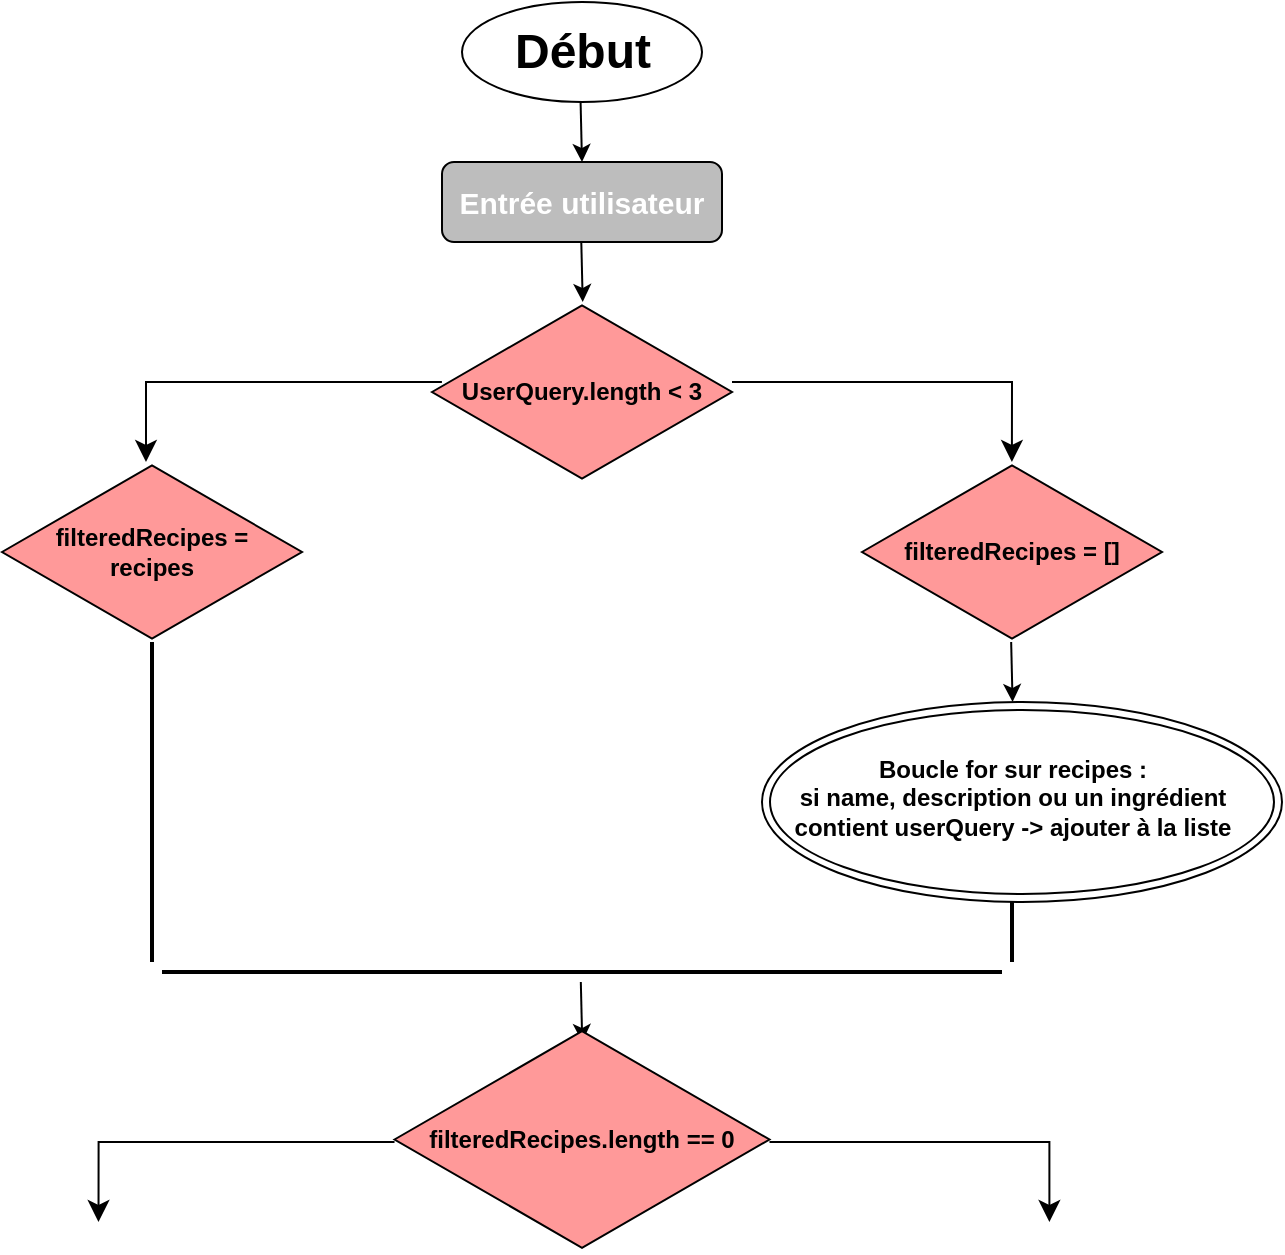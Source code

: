 <mxfile version="27.0.5">
  <diagram id="C5RBs43oDa-KdzZeNtuy" name="Page-1">
    <mxGraphModel dx="1626" dy="901" grid="1" gridSize="10" guides="1" tooltips="1" connect="1" arrows="1" fold="1" page="1" pageScale="1" pageWidth="827" pageHeight="1169" math="0" shadow="0">
      <root>
        <mxCell id="WIyWlLk6GJQsqaUBKTNV-0" />
        <mxCell id="WIyWlLk6GJQsqaUBKTNV-1" parent="WIyWlLk6GJQsqaUBKTNV-0" />
        <mxCell id="BaLjIKHQeb6vS30PU7nf-0" value="" style="ellipse;whiteSpace=wrap;html=1;" vertex="1" parent="WIyWlLk6GJQsqaUBKTNV-1">
          <mxGeometry x="340" y="40" width="120" height="50" as="geometry" />
        </mxCell>
        <mxCell id="BaLjIKHQeb6vS30PU7nf-2" value="Début" style="text;strokeColor=none;fillColor=none;html=1;fontSize=24;fontStyle=1;verticalAlign=middle;align=center;" vertex="1" parent="WIyWlLk6GJQsqaUBKTNV-1">
          <mxGeometry x="350" y="45" width="100" height="40" as="geometry" />
        </mxCell>
        <mxCell id="BaLjIKHQeb6vS30PU7nf-3" value="" style="endArrow=classic;html=1;rounded=0;" edge="1" parent="WIyWlLk6GJQsqaUBKTNV-1">
          <mxGeometry width="50" height="50" relative="1" as="geometry">
            <mxPoint x="399.29" y="90" as="sourcePoint" />
            <mxPoint x="400" y="120" as="targetPoint" />
          </mxGeometry>
        </mxCell>
        <mxCell id="BaLjIKHQeb6vS30PU7nf-4" value="" style="rounded=1;whiteSpace=wrap;html=1;fillColor=#BDBDBD;" vertex="1" parent="WIyWlLk6GJQsqaUBKTNV-1">
          <mxGeometry x="330" y="120" width="140" height="40" as="geometry" />
        </mxCell>
        <mxCell id="BaLjIKHQeb6vS30PU7nf-5" value="&lt;font style=&quot;font-size: 15px; color: rgb(255, 255, 255);&quot;&gt;&lt;b&gt;Entrée utilisateur&lt;/b&gt;&lt;/font&gt;" style="text;html=1;align=center;verticalAlign=middle;whiteSpace=wrap;rounded=0;" vertex="1" parent="WIyWlLk6GJQsqaUBKTNV-1">
          <mxGeometry x="335" y="125" width="130" height="30" as="geometry" />
        </mxCell>
        <mxCell id="BaLjIKHQeb6vS30PU7nf-6" value="" style="endArrow=classic;html=1;rounded=0;" edge="1" parent="WIyWlLk6GJQsqaUBKTNV-1">
          <mxGeometry width="50" height="50" relative="1" as="geometry">
            <mxPoint x="399.65" y="160" as="sourcePoint" />
            <mxPoint x="400.36" y="190" as="targetPoint" />
          </mxGeometry>
        </mxCell>
        <mxCell id="BaLjIKHQeb6vS30PU7nf-7" value="" style="html=1;whiteSpace=wrap;aspect=fixed;shape=isoRectangle;fillColor=#FF9999;" vertex="1" parent="WIyWlLk6GJQsqaUBKTNV-1">
          <mxGeometry x="325" y="190" width="150" height="90" as="geometry" />
        </mxCell>
        <mxCell id="BaLjIKHQeb6vS30PU7nf-8" value="&lt;b style=&quot;&quot;&gt;&lt;font style=&quot;color: rgb(1, 1, 1);&quot;&gt;UserQuery.length &amp;lt; 3&lt;/font&gt;&lt;/b&gt;" style="text;html=1;align=center;verticalAlign=middle;whiteSpace=wrap;rounded=0;" vertex="1" parent="WIyWlLk6GJQsqaUBKTNV-1">
          <mxGeometry x="335" y="220" width="130" height="30" as="geometry" />
        </mxCell>
        <mxCell id="BaLjIKHQeb6vS30PU7nf-12" value="" style="edgeStyle=segmentEdgeStyle;endArrow=classic;html=1;curved=0;rounded=0;endSize=8;startSize=8;exitX=0.033;exitY=0.444;exitDx=0;exitDy=0;exitPerimeter=0;" edge="1" parent="WIyWlLk6GJQsqaUBKTNV-1" source="BaLjIKHQeb6vS30PU7nf-7">
          <mxGeometry width="50" height="50" relative="1" as="geometry">
            <mxPoint x="260" y="229.78" as="sourcePoint" />
            <mxPoint x="182" y="270" as="targetPoint" />
          </mxGeometry>
        </mxCell>
        <mxCell id="BaLjIKHQeb6vS30PU7nf-13" value="" style="html=1;whiteSpace=wrap;aspect=fixed;shape=isoRectangle;fillColor=#FF9999;" vertex="1" parent="WIyWlLk6GJQsqaUBKTNV-1">
          <mxGeometry x="110" y="270" width="150" height="90" as="geometry" />
        </mxCell>
        <mxCell id="BaLjIKHQeb6vS30PU7nf-14" value="&lt;font color=&quot;#010101&quot;&gt;&lt;b&gt;filteredRecipes = recipes&lt;/b&gt;&lt;/font&gt;" style="text;html=1;align=center;verticalAlign=middle;whiteSpace=wrap;rounded=0;" vertex="1" parent="WIyWlLk6GJQsqaUBKTNV-1">
          <mxGeometry x="120" y="300" width="130" height="30" as="geometry" />
        </mxCell>
        <mxCell id="BaLjIKHQeb6vS30PU7nf-15" value="" style="edgeStyle=segmentEdgeStyle;endArrow=classic;html=1;curved=0;rounded=0;endSize=8;startSize=8;" edge="1" parent="WIyWlLk6GJQsqaUBKTNV-1">
          <mxGeometry width="50" height="50" relative="1" as="geometry">
            <mxPoint x="475" y="230" as="sourcePoint" />
            <mxPoint x="614.95" y="270" as="targetPoint" />
            <Array as="points">
              <mxPoint x="615" y="230" />
            </Array>
          </mxGeometry>
        </mxCell>
        <mxCell id="BaLjIKHQeb6vS30PU7nf-16" value="" style="html=1;whiteSpace=wrap;aspect=fixed;shape=isoRectangle;fillColor=#FF9999;" vertex="1" parent="WIyWlLk6GJQsqaUBKTNV-1">
          <mxGeometry x="540" y="270" width="150" height="90" as="geometry" />
        </mxCell>
        <mxCell id="BaLjIKHQeb6vS30PU7nf-17" value="&lt;font color=&quot;#010101&quot;&gt;&lt;b&gt;filteredRecipes = []&lt;/b&gt;&lt;/font&gt;" style="text;html=1;align=center;verticalAlign=middle;whiteSpace=wrap;rounded=0;" vertex="1" parent="WIyWlLk6GJQsqaUBKTNV-1">
          <mxGeometry x="550" y="300" width="130" height="30" as="geometry" />
        </mxCell>
        <mxCell id="BaLjIKHQeb6vS30PU7nf-18" value="" style="endArrow=classic;html=1;rounded=0;" edge="1" parent="WIyWlLk6GJQsqaUBKTNV-1">
          <mxGeometry width="50" height="50" relative="1" as="geometry">
            <mxPoint x="614.58" y="360" as="sourcePoint" />
            <mxPoint x="615.29" y="390" as="targetPoint" />
          </mxGeometry>
        </mxCell>
        <mxCell id="BaLjIKHQeb6vS30PU7nf-19" value="" style="ellipse;shape=doubleEllipse;whiteSpace=wrap;html=1;" vertex="1" parent="WIyWlLk6GJQsqaUBKTNV-1">
          <mxGeometry x="490" y="390" width="260" height="100" as="geometry" />
        </mxCell>
        <mxCell id="BaLjIKHQeb6vS30PU7nf-20" value="&lt;font color=&quot;#010101&quot;&gt;&lt;b&gt;Boucle for sur recipes :&lt;/b&gt;&lt;/font&gt;&lt;div&gt;&lt;font color=&quot;#010101&quot;&gt;&lt;b&gt;si name, description ou un ingrédient contient userQuery -&amp;gt; ajouter à la liste&lt;br&gt;&lt;/b&gt;&lt;/font&gt;&lt;div&gt;&lt;font color=&quot;#010101&quot;&gt;&lt;b&gt;&lt;br&gt;&lt;/b&gt;&lt;/font&gt;&lt;/div&gt;&lt;/div&gt;" style="text;html=1;align=center;verticalAlign=middle;whiteSpace=wrap;rounded=0;" vertex="1" parent="WIyWlLk6GJQsqaUBKTNV-1">
          <mxGeometry x="502.5" y="430" width="225" height="30" as="geometry" />
        </mxCell>
        <mxCell id="BaLjIKHQeb6vS30PU7nf-27" value="" style="line;strokeWidth=2;direction=south;html=1;" vertex="1" parent="WIyWlLk6GJQsqaUBKTNV-1">
          <mxGeometry x="180" y="360" width="10" height="160" as="geometry" />
        </mxCell>
        <mxCell id="BaLjIKHQeb6vS30PU7nf-28" value="" style="line;strokeWidth=2;direction=south;html=1;" vertex="1" parent="WIyWlLk6GJQsqaUBKTNV-1">
          <mxGeometry x="610" y="490" width="10" height="30" as="geometry" />
        </mxCell>
        <mxCell id="BaLjIKHQeb6vS30PU7nf-29" value="" style="line;strokeWidth=2;html=1;" vertex="1" parent="WIyWlLk6GJQsqaUBKTNV-1">
          <mxGeometry x="190" y="520" width="420" height="10" as="geometry" />
        </mxCell>
        <mxCell id="BaLjIKHQeb6vS30PU7nf-30" value="" style="endArrow=classic;html=1;rounded=0;" edge="1" parent="WIyWlLk6GJQsqaUBKTNV-1">
          <mxGeometry width="50" height="50" relative="1" as="geometry">
            <mxPoint x="399.41" y="530" as="sourcePoint" />
            <mxPoint x="400.12" y="560" as="targetPoint" />
          </mxGeometry>
        </mxCell>
        <mxCell id="BaLjIKHQeb6vS30PU7nf-31" value="" style="html=1;whiteSpace=wrap;aspect=fixed;shape=isoRectangle;fillColor=#FF9999;" vertex="1" parent="WIyWlLk6GJQsqaUBKTNV-1">
          <mxGeometry x="306.25" y="552.5" width="187.5" height="112.5" as="geometry" />
        </mxCell>
        <mxCell id="BaLjIKHQeb6vS30PU7nf-32" value="&lt;font color=&quot;#010101&quot;&gt;&lt;b&gt;filteredRecipes.length == 0&lt;/b&gt;&lt;/font&gt;" style="text;html=1;align=center;verticalAlign=middle;whiteSpace=wrap;rounded=0;" vertex="1" parent="WIyWlLk6GJQsqaUBKTNV-1">
          <mxGeometry x="320" y="593.75" width="160" height="30" as="geometry" />
        </mxCell>
        <mxCell id="BaLjIKHQeb6vS30PU7nf-33" value="" style="edgeStyle=segmentEdgeStyle;endArrow=classic;html=1;curved=0;rounded=0;endSize=8;startSize=8;exitX=0.033;exitY=0.444;exitDx=0;exitDy=0;exitPerimeter=0;" edge="1" parent="WIyWlLk6GJQsqaUBKTNV-1">
          <mxGeometry width="50" height="50" relative="1" as="geometry">
            <mxPoint x="306.25" y="610" as="sourcePoint" />
            <mxPoint x="158.25" y="650" as="targetPoint" />
          </mxGeometry>
        </mxCell>
        <mxCell id="BaLjIKHQeb6vS30PU7nf-34" value="" style="edgeStyle=segmentEdgeStyle;endArrow=classic;html=1;curved=0;rounded=0;endSize=8;startSize=8;" edge="1" parent="WIyWlLk6GJQsqaUBKTNV-1">
          <mxGeometry width="50" height="50" relative="1" as="geometry">
            <mxPoint x="493.75" y="610" as="sourcePoint" />
            <mxPoint x="633.7" y="650" as="targetPoint" />
            <Array as="points">
              <mxPoint x="633.75" y="610" />
            </Array>
          </mxGeometry>
        </mxCell>
      </root>
    </mxGraphModel>
  </diagram>
</mxfile>
